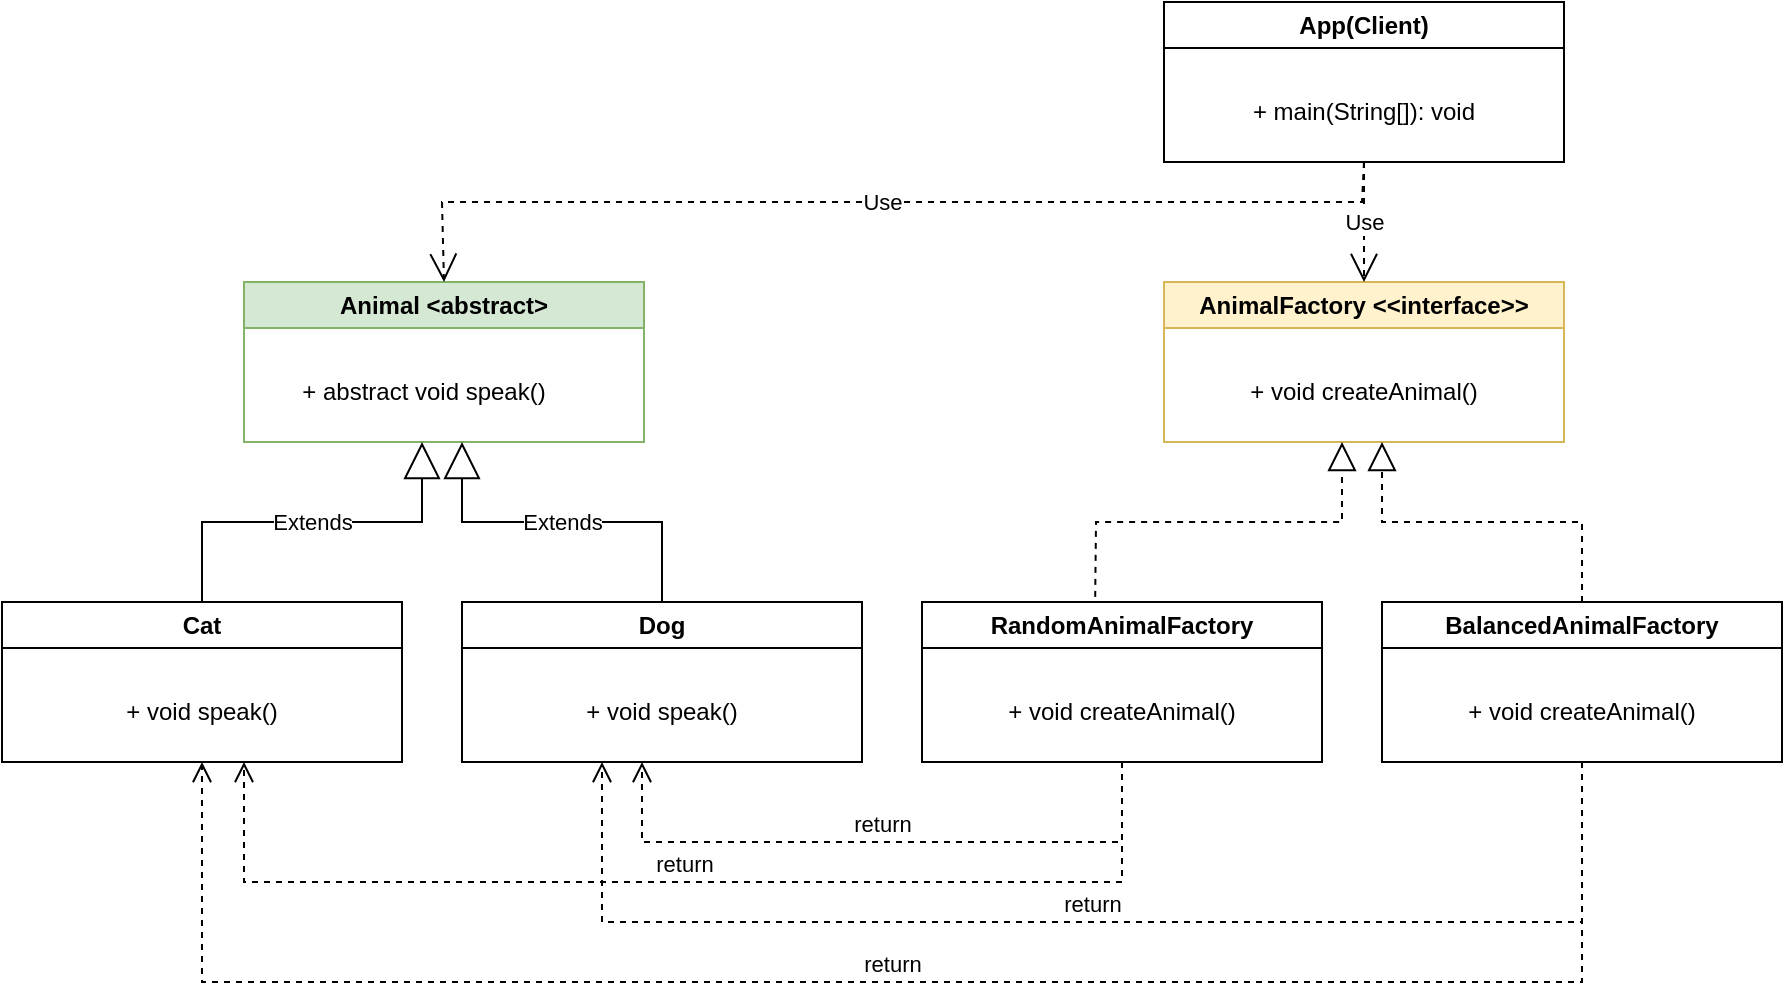<mxfile version="20.7.4" type="device"><diagram name="Page-1" id="oQClQvum7ZjCBsGOB4eo"><mxGraphModel dx="864" dy="508" grid="1" gridSize="10" guides="1" tooltips="1" connect="1" arrows="1" fold="1" page="1" pageScale="1" pageWidth="827" pageHeight="1169" math="0" shadow="0"><root><mxCell id="0"/><mxCell id="1" parent="0"/><mxCell id="O6qAcB4uh1G2j55SpX2B-1" value="Cat" style="swimlane;whiteSpace=wrap;html=1;" parent="1" vertex="1"><mxGeometry x="250" y="400" width="200" height="80" as="geometry"/></mxCell><mxCell id="O6qAcB4uh1G2j55SpX2B-2" value="+ void speak()" style="text;html=1;strokeColor=none;fillColor=none;align=center;verticalAlign=middle;whiteSpace=wrap;rounded=0;" parent="O6qAcB4uh1G2j55SpX2B-1" vertex="1"><mxGeometry x="40" y="40" width="120" height="30" as="geometry"/></mxCell><mxCell id="O6qAcB4uh1G2j55SpX2B-5" value="Animal &amp;lt;abstract&amp;gt;" style="swimlane;whiteSpace=wrap;html=1;fillColor=#d5e8d4;strokeColor=#82b366;" parent="1" vertex="1"><mxGeometry x="371" y="240" width="200" height="80" as="geometry"/></mxCell><mxCell id="O6qAcB4uh1G2j55SpX2B-6" value="+ abstract void speak()" style="text;html=1;strokeColor=none;fillColor=none;align=center;verticalAlign=middle;whiteSpace=wrap;rounded=0;" parent="O6qAcB4uh1G2j55SpX2B-5" vertex="1"><mxGeometry x="20" y="40" width="140" height="30" as="geometry"/></mxCell><mxCell id="O6qAcB4uh1G2j55SpX2B-7" value="Dog" style="swimlane;whiteSpace=wrap;html=1;" parent="1" vertex="1"><mxGeometry x="480" y="400" width="200" height="80" as="geometry"/></mxCell><mxCell id="O6qAcB4uh1G2j55SpX2B-8" value="+ void speak()" style="text;html=1;strokeColor=none;fillColor=none;align=center;verticalAlign=middle;whiteSpace=wrap;rounded=0;" parent="O6qAcB4uh1G2j55SpX2B-7" vertex="1"><mxGeometry x="40" y="40" width="120" height="30" as="geometry"/></mxCell><mxCell id="O6qAcB4uh1G2j55SpX2B-14" value="RandomAnimalFactory" style="swimlane;whiteSpace=wrap;html=1;startSize=23;" parent="1" vertex="1"><mxGeometry x="710" y="400" width="200" height="80" as="geometry"/></mxCell><mxCell id="O6qAcB4uh1G2j55SpX2B-21" value="+ void createAnimal()" style="text;html=1;strokeColor=none;fillColor=none;align=center;verticalAlign=middle;whiteSpace=wrap;rounded=0;" parent="O6qAcB4uh1G2j55SpX2B-14" vertex="1"><mxGeometry x="20" y="40" width="160" height="30" as="geometry"/></mxCell><mxCell id="O6qAcB4uh1G2j55SpX2B-16" value="AnimalFactory &amp;lt;&amp;lt;interface&amp;gt;&amp;gt;" style="swimlane;whiteSpace=wrap;html=1;fillColor=#fff2cc;strokeColor=#d6b656;" parent="1" vertex="1"><mxGeometry x="831" y="240" width="200" height="80" as="geometry"/></mxCell><mxCell id="O6qAcB4uh1G2j55SpX2B-17" value="+ void createAnimal()" style="text;html=1;strokeColor=none;fillColor=none;align=center;verticalAlign=middle;whiteSpace=wrap;rounded=0;" parent="O6qAcB4uh1G2j55SpX2B-16" vertex="1"><mxGeometry x="20" y="40" width="160" height="30" as="geometry"/></mxCell><mxCell id="O6qAcB4uh1G2j55SpX2B-19" value="BalancedAnimalFactory" style="swimlane;whiteSpace=wrap;html=1;" parent="1" vertex="1"><mxGeometry x="940" y="400" width="200" height="80" as="geometry"/></mxCell><mxCell id="O6qAcB4uh1G2j55SpX2B-22" value="+ void createAnimal()" style="text;html=1;strokeColor=none;fillColor=none;align=center;verticalAlign=middle;whiteSpace=wrap;rounded=0;" parent="O6qAcB4uh1G2j55SpX2B-19" vertex="1"><mxGeometry x="20" y="40" width="160" height="30" as="geometry"/></mxCell><mxCell id="O6qAcB4uh1G2j55SpX2B-31" value="App(Client)" style="swimlane;whiteSpace=wrap;html=1;" parent="1" vertex="1"><mxGeometry x="831" y="100" width="200" height="80" as="geometry"/></mxCell><mxCell id="O6qAcB4uh1G2j55SpX2B-32" value="+ main(String[]): void" style="text;html=1;strokeColor=none;fillColor=none;align=center;verticalAlign=middle;whiteSpace=wrap;rounded=0;" parent="O6qAcB4uh1G2j55SpX2B-31" vertex="1"><mxGeometry x="20" y="40" width="160" height="30" as="geometry"/></mxCell><mxCell id="O6qAcB4uh1G2j55SpX2B-35" value="Extends" style="endArrow=block;endSize=16;endFill=0;html=1;rounded=0;exitX=0.5;exitY=0;exitDx=0;exitDy=0;" parent="1" source="O6qAcB4uh1G2j55SpX2B-1" edge="1"><mxGeometry width="160" relative="1" as="geometry"><mxPoint x="520" y="360" as="sourcePoint"/><mxPoint x="460" y="320" as="targetPoint"/><Array as="points"><mxPoint x="350" y="360"/><mxPoint x="460" y="360"/></Array></mxGeometry></mxCell><mxCell id="O6qAcB4uh1G2j55SpX2B-36" value="Extends" style="endArrow=block;endSize=16;endFill=0;html=1;rounded=0;exitX=0.5;exitY=0;exitDx=0;exitDy=0;" parent="1" source="O6qAcB4uh1G2j55SpX2B-7" edge="1"><mxGeometry width="160" relative="1" as="geometry"><mxPoint x="360" y="410" as="sourcePoint"/><mxPoint x="480" y="320" as="targetPoint"/><Array as="points"><mxPoint x="580" y="360"/><mxPoint x="480" y="360"/></Array></mxGeometry></mxCell><mxCell id="O6qAcB4uh1G2j55SpX2B-43" value="" style="endArrow=block;dashed=1;endFill=0;endSize=12;html=1;rounded=0;exitX=0.433;exitY=-0.032;exitDx=0;exitDy=0;exitPerimeter=0;" parent="1" source="O6qAcB4uh1G2j55SpX2B-14" edge="1"><mxGeometry width="160" relative="1" as="geometry"><mxPoint x="800" y="370" as="sourcePoint"/><mxPoint x="920" y="320" as="targetPoint"/><Array as="points"><mxPoint x="797" y="360"/><mxPoint x="920" y="360"/></Array></mxGeometry></mxCell><mxCell id="O6qAcB4uh1G2j55SpX2B-46" value="" style="endArrow=block;dashed=1;endFill=0;endSize=12;html=1;rounded=0;exitX=0.5;exitY=0;exitDx=0;exitDy=0;" parent="1" source="O6qAcB4uh1G2j55SpX2B-19" edge="1"><mxGeometry width="160" relative="1" as="geometry"><mxPoint x="817" y="397" as="sourcePoint"/><mxPoint x="940" y="320" as="targetPoint"/><Array as="points"><mxPoint x="1040" y="360"/><mxPoint x="940" y="360"/></Array></mxGeometry></mxCell><mxCell id="O6qAcB4uh1G2j55SpX2B-52" value="Use" style="endArrow=open;endSize=12;dashed=1;html=1;rounded=0;entryX=0.5;entryY=0;entryDx=0;entryDy=0;exitX=0.5;exitY=1;exitDx=0;exitDy=0;" parent="1" source="O6qAcB4uh1G2j55SpX2B-31" target="O6qAcB4uh1G2j55SpX2B-16" edge="1"><mxGeometry width="160" relative="1" as="geometry"><mxPoint x="870" y="200" as="sourcePoint"/><mxPoint x="840" y="360" as="targetPoint"/></mxGeometry></mxCell><mxCell id="O6qAcB4uh1G2j55SpX2B-54" value="return" style="html=1;verticalAlign=bottom;endArrow=open;dashed=1;endSize=8;edgeStyle=elbowEdgeStyle;elbow=vertical;curved=0;rounded=0;exitX=0.5;exitY=1;exitDx=0;exitDy=0;" parent="1" source="O6qAcB4uh1G2j55SpX2B-19" edge="1"><mxGeometry relative="1" as="geometry"><mxPoint x="1040" y="490" as="sourcePoint"/><mxPoint x="350" y="480" as="targetPoint"/><Array as="points"><mxPoint x="700" y="590"/></Array></mxGeometry></mxCell><mxCell id="O6qAcB4uh1G2j55SpX2B-56" value="return" style="html=1;verticalAlign=bottom;endArrow=open;dashed=1;endSize=8;edgeStyle=elbowEdgeStyle;elbow=vertical;curved=0;rounded=0;exitX=0.5;exitY=1;exitDx=0;exitDy=0;" parent="1" source="O6qAcB4uh1G2j55SpX2B-14" edge="1"><mxGeometry relative="1" as="geometry"><mxPoint x="810" y="490" as="sourcePoint"/><mxPoint x="570" y="480" as="targetPoint"/><Array as="points"><mxPoint x="650" y="520"/><mxPoint x="921" y="585"/></Array></mxGeometry></mxCell><mxCell id="O6qAcB4uh1G2j55SpX2B-57" value="return" style="html=1;verticalAlign=bottom;endArrow=open;dashed=1;endSize=8;edgeStyle=elbowEdgeStyle;elbow=vertical;curved=0;rounded=0;exitX=0.5;exitY=1;exitDx=0;exitDy=0;" parent="1" source="O6qAcB4uh1G2j55SpX2B-14" edge="1"><mxGeometry relative="1" as="geometry"><mxPoint x="611" y="480" as="sourcePoint"/><mxPoint x="371" y="480" as="targetPoint"/><Array as="points"><mxPoint x="530" y="540"/><mxPoint x="840" y="530"/><mxPoint x="500" y="540"/><mxPoint x="520" y="530"/><mxPoint x="451" y="520"/><mxPoint x="722" y="585"/></Array></mxGeometry></mxCell><mxCell id="O6qAcB4uh1G2j55SpX2B-58" value="return" style="html=1;verticalAlign=bottom;endArrow=open;dashed=1;endSize=8;edgeStyle=elbowEdgeStyle;elbow=vertical;curved=0;rounded=0;exitX=0.5;exitY=1;exitDx=0;exitDy=0;" parent="1" source="O6qAcB4uh1G2j55SpX2B-19" edge="1"><mxGeometry relative="1" as="geometry"><mxPoint x="1020" y="480" as="sourcePoint"/><mxPoint x="550" y="480" as="targetPoint"/><Array as="points"><mxPoint x="780" y="560"/><mxPoint x="1019" y="530"/><mxPoint x="679" y="540"/><mxPoint x="699" y="530"/><mxPoint x="630" y="520"/><mxPoint x="901" y="585"/></Array></mxGeometry></mxCell><mxCell id="O6qAcB4uh1G2j55SpX2B-61" value="Use" style="endArrow=open;endSize=12;dashed=1;html=1;rounded=0;entryX=0.5;entryY=0;entryDx=0;entryDy=0;exitX=0.5;exitY=1;exitDx=0;exitDy=0;" parent="1" source="O6qAcB4uh1G2j55SpX2B-31" target="O6qAcB4uh1G2j55SpX2B-5" edge="1"><mxGeometry width="160" relative="1" as="geometry"><mxPoint x="941" y="190" as="sourcePoint"/><mxPoint x="941" y="250" as="targetPoint"/><Array as="points"><mxPoint x="930" y="200"/><mxPoint x="470" y="200"/></Array></mxGeometry></mxCell></root></mxGraphModel></diagram></mxfile>